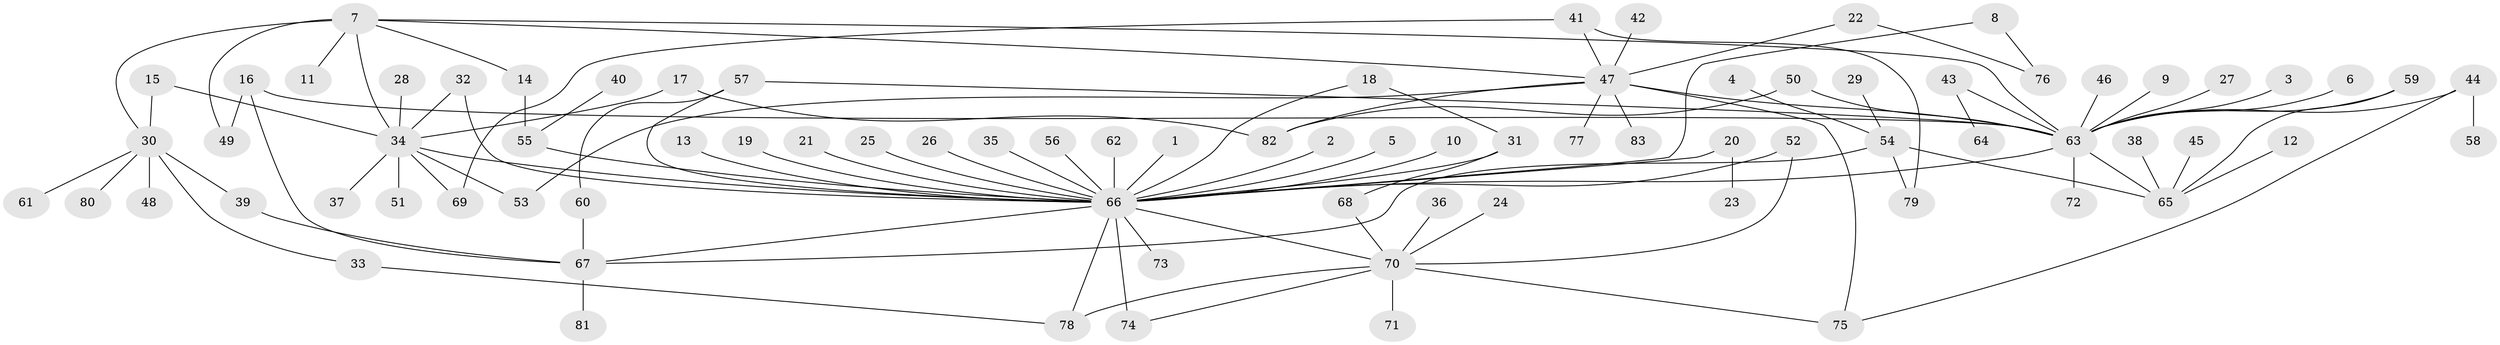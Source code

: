 // original degree distribution, {18: 0.0072992700729927005, 31: 0.0072992700729927005, 1: 0.5401459854014599, 9: 0.0072992700729927005, 13: 0.0072992700729927005, 4: 0.043795620437956206, 7: 0.014598540145985401, 2: 0.23357664233576642, 10: 0.0072992700729927005, 12: 0.0072992700729927005, 6: 0.0072992700729927005, 3: 0.10218978102189781, 8: 0.0072992700729927005, 5: 0.0072992700729927005}
// Generated by graph-tools (version 1.1) at 2025/36/03/04/25 23:36:57]
// undirected, 83 vertices, 108 edges
graph export_dot {
  node [color=gray90,style=filled];
  1;
  2;
  3;
  4;
  5;
  6;
  7;
  8;
  9;
  10;
  11;
  12;
  13;
  14;
  15;
  16;
  17;
  18;
  19;
  20;
  21;
  22;
  23;
  24;
  25;
  26;
  27;
  28;
  29;
  30;
  31;
  32;
  33;
  34;
  35;
  36;
  37;
  38;
  39;
  40;
  41;
  42;
  43;
  44;
  45;
  46;
  47;
  48;
  49;
  50;
  51;
  52;
  53;
  54;
  55;
  56;
  57;
  58;
  59;
  60;
  61;
  62;
  63;
  64;
  65;
  66;
  67;
  68;
  69;
  70;
  71;
  72;
  73;
  74;
  75;
  76;
  77;
  78;
  79;
  80;
  81;
  82;
  83;
  1 -- 66 [weight=1.0];
  2 -- 66 [weight=1.0];
  3 -- 63 [weight=1.0];
  4 -- 54 [weight=1.0];
  5 -- 66 [weight=1.0];
  6 -- 63 [weight=1.0];
  7 -- 11 [weight=1.0];
  7 -- 14 [weight=1.0];
  7 -- 30 [weight=1.0];
  7 -- 34 [weight=1.0];
  7 -- 47 [weight=1.0];
  7 -- 49 [weight=1.0];
  7 -- 63 [weight=1.0];
  8 -- 66 [weight=1.0];
  8 -- 76 [weight=1.0];
  9 -- 63 [weight=1.0];
  10 -- 66 [weight=1.0];
  12 -- 65 [weight=1.0];
  13 -- 66 [weight=1.0];
  14 -- 55 [weight=1.0];
  15 -- 30 [weight=1.0];
  15 -- 34 [weight=1.0];
  16 -- 49 [weight=1.0];
  16 -- 63 [weight=1.0];
  16 -- 67 [weight=1.0];
  17 -- 34 [weight=1.0];
  17 -- 82 [weight=1.0];
  18 -- 31 [weight=1.0];
  18 -- 66 [weight=1.0];
  19 -- 66 [weight=1.0];
  20 -- 23 [weight=1.0];
  20 -- 66 [weight=1.0];
  21 -- 66 [weight=1.0];
  22 -- 47 [weight=1.0];
  22 -- 76 [weight=1.0];
  24 -- 70 [weight=1.0];
  25 -- 66 [weight=1.0];
  26 -- 66 [weight=1.0];
  27 -- 63 [weight=1.0];
  28 -- 34 [weight=1.0];
  29 -- 54 [weight=1.0];
  30 -- 33 [weight=1.0];
  30 -- 39 [weight=1.0];
  30 -- 48 [weight=1.0];
  30 -- 61 [weight=1.0];
  30 -- 80 [weight=1.0];
  31 -- 66 [weight=1.0];
  31 -- 68 [weight=1.0];
  32 -- 34 [weight=1.0];
  32 -- 66 [weight=1.0];
  33 -- 78 [weight=1.0];
  34 -- 37 [weight=1.0];
  34 -- 51 [weight=1.0];
  34 -- 53 [weight=1.0];
  34 -- 66 [weight=1.0];
  34 -- 69 [weight=1.0];
  35 -- 66 [weight=1.0];
  36 -- 70 [weight=1.0];
  38 -- 65 [weight=1.0];
  39 -- 67 [weight=1.0];
  40 -- 55 [weight=1.0];
  41 -- 47 [weight=1.0];
  41 -- 69 [weight=1.0];
  41 -- 79 [weight=1.0];
  42 -- 47 [weight=1.0];
  43 -- 63 [weight=1.0];
  43 -- 64 [weight=1.0];
  44 -- 58 [weight=1.0];
  44 -- 63 [weight=1.0];
  44 -- 75 [weight=1.0];
  45 -- 65 [weight=1.0];
  46 -- 63 [weight=1.0];
  47 -- 53 [weight=1.0];
  47 -- 63 [weight=1.0];
  47 -- 75 [weight=1.0];
  47 -- 77 [weight=1.0];
  47 -- 82 [weight=1.0];
  47 -- 83 [weight=1.0];
  50 -- 63 [weight=1.0];
  50 -- 82 [weight=1.0];
  52 -- 66 [weight=1.0];
  52 -- 70 [weight=1.0];
  54 -- 65 [weight=1.0];
  54 -- 67 [weight=1.0];
  54 -- 79 [weight=1.0];
  55 -- 66 [weight=1.0];
  56 -- 66 [weight=1.0];
  57 -- 60 [weight=1.0];
  57 -- 63 [weight=1.0];
  57 -- 66 [weight=1.0];
  59 -- 63 [weight=1.0];
  59 -- 65 [weight=1.0];
  60 -- 67 [weight=1.0];
  62 -- 66 [weight=1.0];
  63 -- 65 [weight=1.0];
  63 -- 66 [weight=1.0];
  63 -- 72 [weight=1.0];
  66 -- 67 [weight=1.0];
  66 -- 70 [weight=1.0];
  66 -- 73 [weight=1.0];
  66 -- 74 [weight=2.0];
  66 -- 78 [weight=1.0];
  67 -- 81 [weight=1.0];
  68 -- 70 [weight=1.0];
  70 -- 71 [weight=1.0];
  70 -- 74 [weight=1.0];
  70 -- 75 [weight=1.0];
  70 -- 78 [weight=1.0];
}
